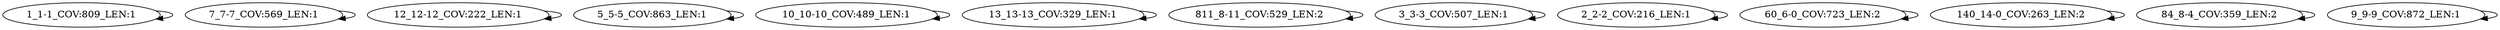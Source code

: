 digraph G {
    "1_1-1_COV:809_LEN:1" -> "1_1-1_COV:809_LEN:1";
    "7_7-7_COV:569_LEN:1" -> "7_7-7_COV:569_LEN:1";
    "12_12-12_COV:222_LEN:1" -> "12_12-12_COV:222_LEN:1";
    "5_5-5_COV:863_LEN:1" -> "5_5-5_COV:863_LEN:1";
    "10_10-10_COV:489_LEN:1" -> "10_10-10_COV:489_LEN:1";
    "13_13-13_COV:329_LEN:1" -> "13_13-13_COV:329_LEN:1";
    "811_8-11_COV:529_LEN:2" -> "811_8-11_COV:529_LEN:2";
    "3_3-3_COV:507_LEN:1" -> "3_3-3_COV:507_LEN:1";
    "2_2-2_COV:216_LEN:1" -> "2_2-2_COV:216_LEN:1";
    "60_6-0_COV:723_LEN:2" -> "60_6-0_COV:723_LEN:2";
    "140_14-0_COV:263_LEN:2" -> "140_14-0_COV:263_LEN:2";
    "84_8-4_COV:359_LEN:2" -> "84_8-4_COV:359_LEN:2";
    "9_9-9_COV:872_LEN:1" -> "9_9-9_COV:872_LEN:1";
}
